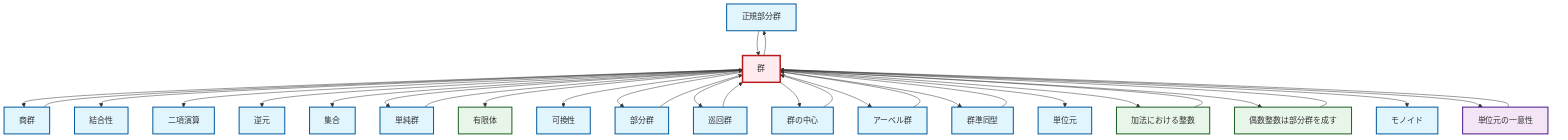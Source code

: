 graph TD
    classDef definition fill:#e1f5fe,stroke:#01579b,stroke-width:2px
    classDef theorem fill:#f3e5f5,stroke:#4a148c,stroke-width:2px
    classDef axiom fill:#fff3e0,stroke:#e65100,stroke-width:2px
    classDef example fill:#e8f5e9,stroke:#1b5e20,stroke-width:2px
    classDef current fill:#ffebee,stroke:#b71c1c,stroke-width:3px
    def-normal-subgroup["正規部分群"]:::definition
    def-inverse-element["逆元"]:::definition
    thm-unique-identity["単位元の一意性"]:::theorem
    def-simple-group["単純群"]:::definition
    def-abelian-group["アーベル群"]:::definition
    def-monoid["モノイド"]:::definition
    ex-integers-addition["加法における整数"]:::example
    ex-even-integers-subgroup["偶数整数は部分群を成す"]:::example
    def-group["群"]:::definition
    def-binary-operation["二項演算"]:::definition
    def-set["集合"]:::definition
    def-homomorphism["群準同型"]:::definition
    ex-finite-field["有限体"]:::example
    def-identity-element["単位元"]:::definition
    def-cyclic-group["巡回群"]:::definition
    def-quotient-group["商群"]:::definition
    def-subgroup["部分群"]:::definition
    def-associativity["結合性"]:::definition
    def-commutativity["可換性"]:::definition
    def-center-of-group["群の中心"]:::definition
    def-group --> def-quotient-group
    ex-even-integers-subgroup --> def-group
    def-homomorphism --> def-group
    def-group --> def-associativity
    def-abelian-group --> def-group
    def-center-of-group --> def-group
    def-group --> def-binary-operation
    def-group --> def-inverse-element
    def-group --> def-normal-subgroup
    thm-unique-identity --> def-group
    def-group --> def-set
    def-group --> def-simple-group
    ex-integers-addition --> def-group
    def-normal-subgroup --> def-group
    def-group --> ex-finite-field
    def-group --> def-commutativity
    def-group --> def-subgroup
    def-group --> def-cyclic-group
    def-group --> def-center-of-group
    def-subgroup --> def-group
    def-group --> def-abelian-group
    def-cyclic-group --> def-group
    def-group --> def-homomorphism
    def-group --> def-identity-element
    def-group --> ex-integers-addition
    def-group --> ex-even-integers-subgroup
    def-group --> def-monoid
    def-group --> thm-unique-identity
    def-quotient-group --> def-group
    def-simple-group --> def-group
    class def-group current